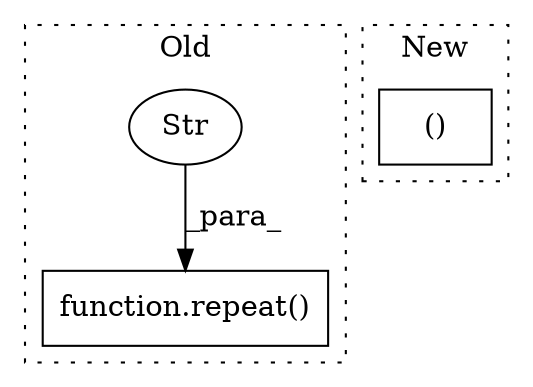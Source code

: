 digraph G {
subgraph cluster0 {
1 [label="function.repeat()" a="75" s="1523,1549" l="7,8" shape="box"];
3 [label="Str" a="66" s="1535" l="14" shape="ellipse"];
label = "Old";
style="dotted";
}
subgraph cluster1 {
2 [label="()" a="54" s="1722" l="0" shape="box"];
label = "New";
style="dotted";
}
3 -> 1 [label="_para_"];
}